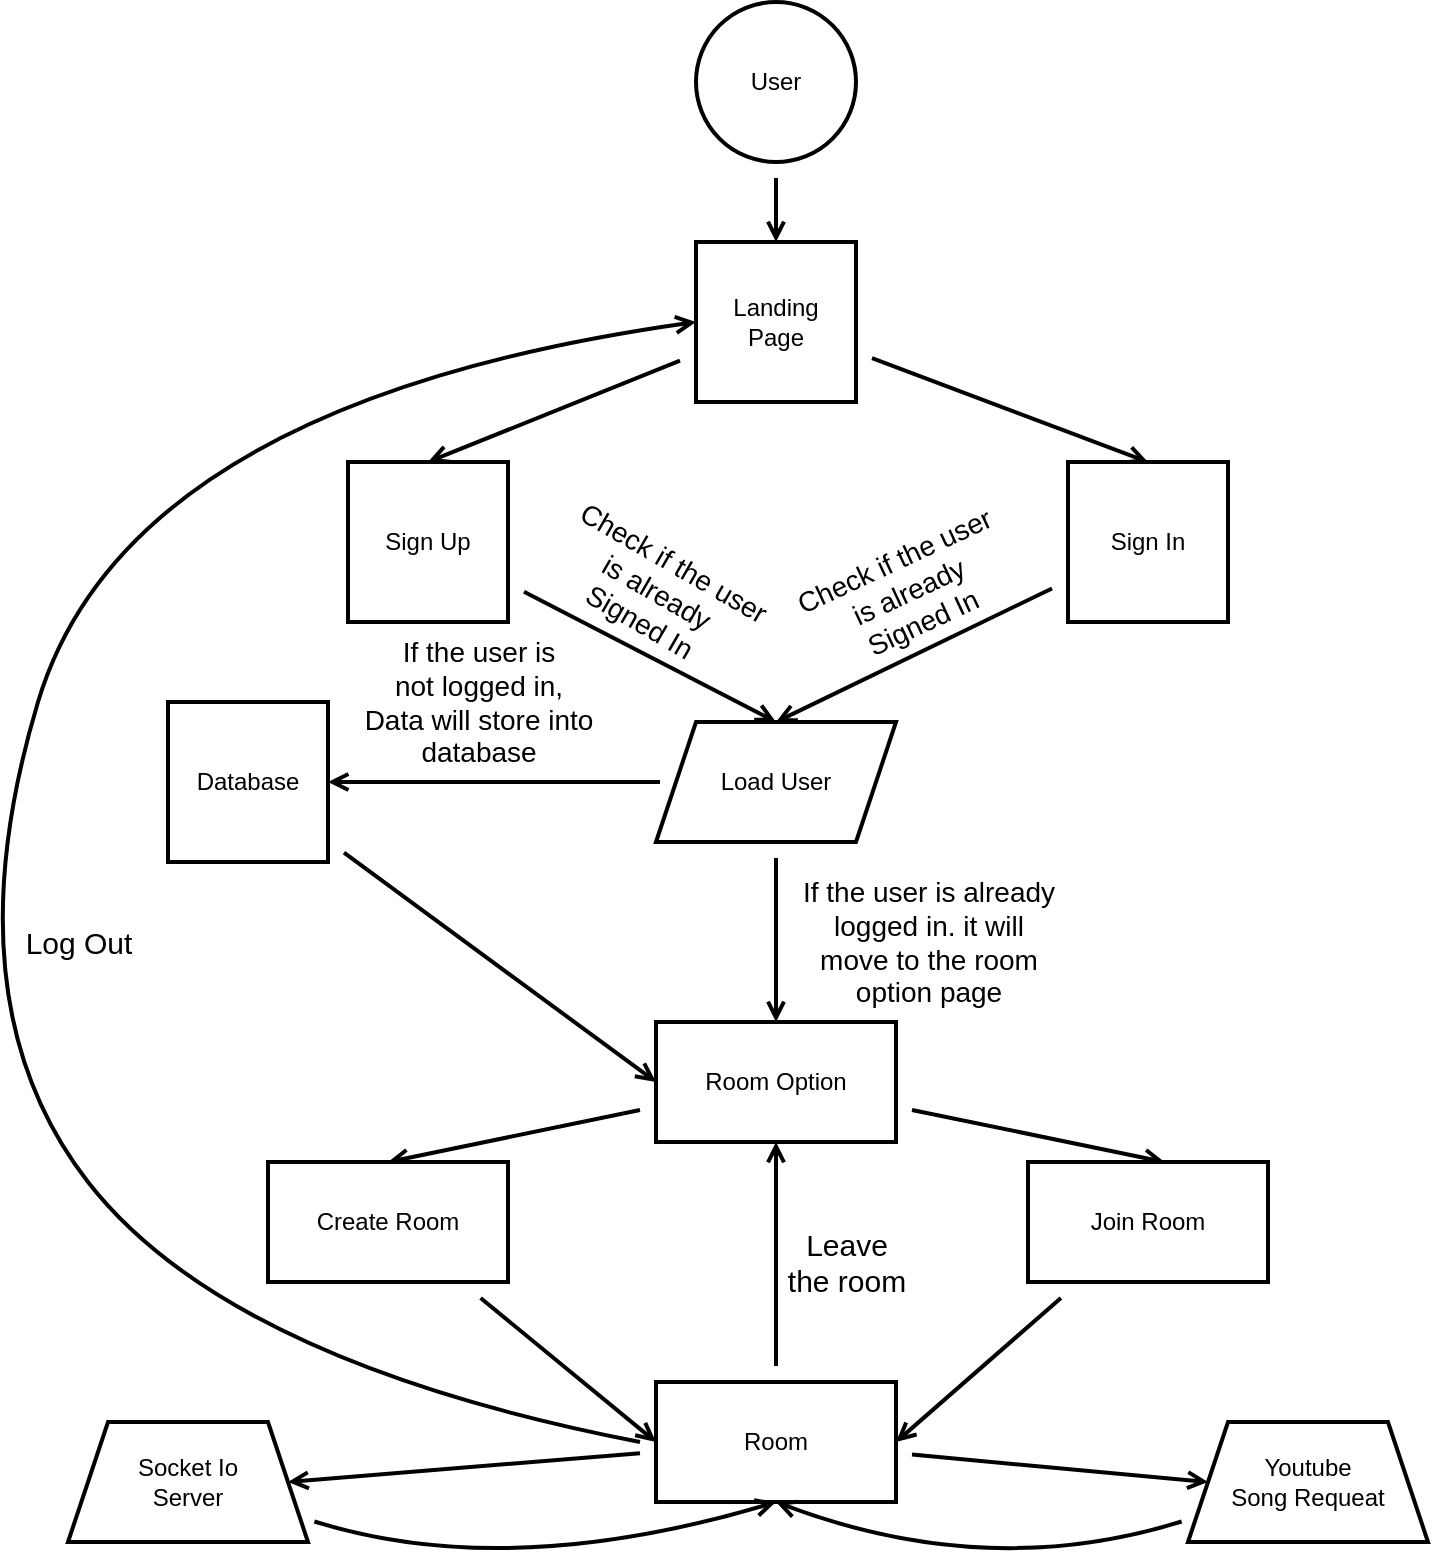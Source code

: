 <mxfile version="15.3.5" type="github"><diagram id="C5RBs43oDa-KdzZeNtuy" name="Page-1"><mxGraphModel dx="920" dy="540" grid="1" gridSize="10" guides="1" tooltips="1" connect="1" arrows="1" fold="1" page="1" pageScale="1" pageWidth="827" pageHeight="1169" math="0" shadow="0"><root><mxCell id="WIyWlLk6GJQsqaUBKTNV-0"/><mxCell id="WIyWlLk6GJQsqaUBKTNV-1" parent="WIyWlLk6GJQsqaUBKTNV-0"/><mxCell id="9pFQnFM1sr8g3nRltIac-3" style="edgeStyle=none;rounded=1;orthogonalLoop=1;jettySize=auto;html=1;entryX=0.5;entryY=0;entryDx=0;entryDy=0;endArrow=open;sourcePerimeterSpacing=8;targetPerimeterSpacing=8;strokeWidth=2;" edge="1" parent="WIyWlLk6GJQsqaUBKTNV-1" source="9pFQnFM1sr8g3nRltIac-0" target="9pFQnFM1sr8g3nRltIac-1"><mxGeometry relative="1" as="geometry"/></mxCell><mxCell id="9pFQnFM1sr8g3nRltIac-0" value="User" style="ellipse;whiteSpace=wrap;html=1;aspect=fixed;hachureGap=4;pointerEvents=0;strokeWidth=2;" vertex="1" parent="WIyWlLk6GJQsqaUBKTNV-1"><mxGeometry x="374" y="60" width="80" height="80" as="geometry"/></mxCell><mxCell id="9pFQnFM1sr8g3nRltIac-5" style="edgeStyle=none;rounded=1;orthogonalLoop=1;jettySize=auto;html=1;entryX=0.5;entryY=0;entryDx=0;entryDy=0;endArrow=open;sourcePerimeterSpacing=8;targetPerimeterSpacing=8;strokeWidth=2;" edge="1" parent="WIyWlLk6GJQsqaUBKTNV-1" source="9pFQnFM1sr8g3nRltIac-1" target="9pFQnFM1sr8g3nRltIac-6"><mxGeometry relative="1" as="geometry"><mxPoint x="570" y="350" as="targetPoint"/></mxGeometry></mxCell><mxCell id="9pFQnFM1sr8g3nRltIac-8" style="edgeStyle=none;rounded=1;orthogonalLoop=1;jettySize=auto;html=1;entryX=0.5;entryY=0;entryDx=0;entryDy=0;endArrow=open;sourcePerimeterSpacing=8;targetPerimeterSpacing=8;strokeWidth=2;" edge="1" parent="WIyWlLk6GJQsqaUBKTNV-1" source="9pFQnFM1sr8g3nRltIac-1" target="9pFQnFM1sr8g3nRltIac-7"><mxGeometry relative="1" as="geometry"/></mxCell><mxCell id="9pFQnFM1sr8g3nRltIac-1" value="&lt;div&gt;Landing &lt;br&gt;&lt;/div&gt;&lt;div&gt;Page&lt;/div&gt;" style="whiteSpace=wrap;html=1;aspect=fixed;hachureGap=4;pointerEvents=0;fillColor=default;strokeWidth=2;" vertex="1" parent="WIyWlLk6GJQsqaUBKTNV-1"><mxGeometry x="374" y="180" width="80" height="80" as="geometry"/></mxCell><mxCell id="9pFQnFM1sr8g3nRltIac-10" style="edgeStyle=none;rounded=1;orthogonalLoop=1;jettySize=auto;html=1;entryX=0.5;entryY=0;entryDx=0;entryDy=0;endArrow=open;sourcePerimeterSpacing=8;targetPerimeterSpacing=8;strokeWidth=2;" edge="1" parent="WIyWlLk6GJQsqaUBKTNV-1" source="9pFQnFM1sr8g3nRltIac-6" target="9pFQnFM1sr8g3nRltIac-9"><mxGeometry relative="1" as="geometry"><Array as="points"/></mxGeometry></mxCell><mxCell id="9pFQnFM1sr8g3nRltIac-6" value="Sign Up" style="whiteSpace=wrap;html=1;aspect=fixed;hachureGap=4;pointerEvents=0;strokeWidth=2;" vertex="1" parent="WIyWlLk6GJQsqaUBKTNV-1"><mxGeometry x="200" y="290" width="80" height="80" as="geometry"/></mxCell><mxCell id="9pFQnFM1sr8g3nRltIac-16" style="edgeStyle=none;rounded=1;orthogonalLoop=1;jettySize=auto;html=1;endArrow=open;sourcePerimeterSpacing=8;targetPerimeterSpacing=8;strokeWidth=2;entryX=0.5;entryY=0;entryDx=0;entryDy=0;" edge="1" parent="WIyWlLk6GJQsqaUBKTNV-1" source="9pFQnFM1sr8g3nRltIac-7" target="9pFQnFM1sr8g3nRltIac-9"><mxGeometry relative="1" as="geometry"><mxPoint x="414" y="410" as="targetPoint"/><Array as="points"/></mxGeometry></mxCell><mxCell id="9pFQnFM1sr8g3nRltIac-7" value="Sign In" style="whiteSpace=wrap;html=1;aspect=fixed;hachureGap=4;pointerEvents=0;strokeWidth=2;" vertex="1" parent="WIyWlLk6GJQsqaUBKTNV-1"><mxGeometry x="560" y="290" width="80" height="80" as="geometry"/></mxCell><mxCell id="9pFQnFM1sr8g3nRltIac-20" style="edgeStyle=none;rounded=1;orthogonalLoop=1;jettySize=auto;html=1;entryX=1;entryY=0.5;entryDx=0;entryDy=0;endArrow=open;sourcePerimeterSpacing=8;targetPerimeterSpacing=8;strokeWidth=2;" edge="1" parent="WIyWlLk6GJQsqaUBKTNV-1" source="9pFQnFM1sr8g3nRltIac-9" target="9pFQnFM1sr8g3nRltIac-11"><mxGeometry relative="1" as="geometry"/></mxCell><mxCell id="9pFQnFM1sr8g3nRltIac-23" style="edgeStyle=none;rounded=1;orthogonalLoop=1;jettySize=auto;html=1;entryX=0.5;entryY=0;entryDx=0;entryDy=0;endArrow=open;sourcePerimeterSpacing=8;targetPerimeterSpacing=8;strokeWidth=2;" edge="1" parent="WIyWlLk6GJQsqaUBKTNV-1" source="9pFQnFM1sr8g3nRltIac-9" target="9pFQnFM1sr8g3nRltIac-21"><mxGeometry relative="1" as="geometry"/></mxCell><mxCell id="9pFQnFM1sr8g3nRltIac-9" value="Load User" style="shape=parallelogram;perimeter=parallelogramPerimeter;whiteSpace=wrap;html=1;fixedSize=1;hachureGap=4;pointerEvents=0;strokeWidth=2;" vertex="1" parent="WIyWlLk6GJQsqaUBKTNV-1"><mxGeometry x="354" y="420" width="120" height="60" as="geometry"/></mxCell><mxCell id="9pFQnFM1sr8g3nRltIac-22" style="edgeStyle=none;rounded=1;orthogonalLoop=1;jettySize=auto;html=1;entryX=0;entryY=0.5;entryDx=0;entryDy=0;endArrow=open;sourcePerimeterSpacing=8;targetPerimeterSpacing=8;strokeWidth=2;" edge="1" parent="WIyWlLk6GJQsqaUBKTNV-1" source="9pFQnFM1sr8g3nRltIac-11" target="9pFQnFM1sr8g3nRltIac-21"><mxGeometry relative="1" as="geometry"><Array as="points"/></mxGeometry></mxCell><mxCell id="9pFQnFM1sr8g3nRltIac-11" value="Database" style="whiteSpace=wrap;html=1;aspect=fixed;hachureGap=4;pointerEvents=0;strokeWidth=2;" vertex="1" parent="WIyWlLk6GJQsqaUBKTNV-1"><mxGeometry x="110" y="410" width="80" height="80" as="geometry"/></mxCell><mxCell id="9pFQnFM1sr8g3nRltIac-26" style="edgeStyle=none;rounded=1;orthogonalLoop=1;jettySize=auto;html=1;entryX=0.5;entryY=0;entryDx=0;entryDy=0;endArrow=open;sourcePerimeterSpacing=8;targetPerimeterSpacing=8;strokeWidth=2;" edge="1" parent="WIyWlLk6GJQsqaUBKTNV-1" source="9pFQnFM1sr8g3nRltIac-21" target="9pFQnFM1sr8g3nRltIac-24"><mxGeometry relative="1" as="geometry"><Array as="points"/></mxGeometry></mxCell><mxCell id="9pFQnFM1sr8g3nRltIac-27" style="edgeStyle=none;rounded=1;orthogonalLoop=1;jettySize=auto;html=1;entryX=0.569;entryY=0;entryDx=0;entryDy=0;entryPerimeter=0;endArrow=open;sourcePerimeterSpacing=8;targetPerimeterSpacing=8;strokeWidth=2;" edge="1" parent="WIyWlLk6GJQsqaUBKTNV-1" source="9pFQnFM1sr8g3nRltIac-21" target="9pFQnFM1sr8g3nRltIac-25"><mxGeometry relative="1" as="geometry"><Array as="points"/></mxGeometry></mxCell><mxCell id="9pFQnFM1sr8g3nRltIac-21" value="Room Option" style="whiteSpace=wrap;html=1;hachureGap=4;pointerEvents=0;strokeWidth=2;" vertex="1" parent="WIyWlLk6GJQsqaUBKTNV-1"><mxGeometry x="354" y="570" width="120" height="60" as="geometry"/></mxCell><mxCell id="9pFQnFM1sr8g3nRltIac-29" style="edgeStyle=none;rounded=1;orthogonalLoop=1;jettySize=auto;html=1;entryX=0;entryY=0.5;entryDx=0;entryDy=0;endArrow=open;sourcePerimeterSpacing=8;targetPerimeterSpacing=8;strokeWidth=2;" edge="1" parent="WIyWlLk6GJQsqaUBKTNV-1" source="9pFQnFM1sr8g3nRltIac-24" target="9pFQnFM1sr8g3nRltIac-28"><mxGeometry relative="1" as="geometry"/></mxCell><mxCell id="9pFQnFM1sr8g3nRltIac-24" value="Create Room" style="whiteSpace=wrap;html=1;hachureGap=4;pointerEvents=0;strokeWidth=2;" vertex="1" parent="WIyWlLk6GJQsqaUBKTNV-1"><mxGeometry x="160" y="640" width="120" height="60" as="geometry"/></mxCell><mxCell id="9pFQnFM1sr8g3nRltIac-30" style="edgeStyle=none;rounded=1;orthogonalLoop=1;jettySize=auto;html=1;entryX=1;entryY=0.5;entryDx=0;entryDy=0;endArrow=open;sourcePerimeterSpacing=8;targetPerimeterSpacing=8;strokeWidth=2;" edge="1" parent="WIyWlLk6GJQsqaUBKTNV-1" source="9pFQnFM1sr8g3nRltIac-25" target="9pFQnFM1sr8g3nRltIac-28"><mxGeometry relative="1" as="geometry"/></mxCell><mxCell id="9pFQnFM1sr8g3nRltIac-25" value="Join Room" style="whiteSpace=wrap;html=1;hachureGap=4;pointerEvents=0;strokeWidth=2;" vertex="1" parent="WIyWlLk6GJQsqaUBKTNV-1"><mxGeometry x="540" y="640" width="120" height="60" as="geometry"/></mxCell><mxCell id="9pFQnFM1sr8g3nRltIac-33" style="edgeStyle=none;rounded=1;orthogonalLoop=1;jettySize=auto;html=1;entryX=1;entryY=0.5;entryDx=0;entryDy=0;endArrow=open;sourcePerimeterSpacing=8;targetPerimeterSpacing=8;strokeWidth=2;" edge="1" parent="WIyWlLk6GJQsqaUBKTNV-1" source="9pFQnFM1sr8g3nRltIac-28" target="9pFQnFM1sr8g3nRltIac-32"><mxGeometry relative="1" as="geometry"/></mxCell><mxCell id="9pFQnFM1sr8g3nRltIac-36" style="edgeStyle=none;rounded=1;orthogonalLoop=1;jettySize=auto;html=1;entryX=0;entryY=0.5;entryDx=0;entryDy=0;endArrow=open;sourcePerimeterSpacing=8;targetPerimeterSpacing=8;strokeWidth=2;" edge="1" parent="WIyWlLk6GJQsqaUBKTNV-1" source="9pFQnFM1sr8g3nRltIac-28" target="9pFQnFM1sr8g3nRltIac-35"><mxGeometry relative="1" as="geometry"/></mxCell><mxCell id="9pFQnFM1sr8g3nRltIac-38" style="edgeStyle=none;rounded=1;orthogonalLoop=1;jettySize=auto;html=1;entryX=0.5;entryY=1;entryDx=0;entryDy=0;endArrow=open;sourcePerimeterSpacing=8;targetPerimeterSpacing=8;strokeWidth=2;" edge="1" parent="WIyWlLk6GJQsqaUBKTNV-1" source="9pFQnFM1sr8g3nRltIac-28" target="9pFQnFM1sr8g3nRltIac-21"><mxGeometry relative="1" as="geometry"/></mxCell><mxCell id="9pFQnFM1sr8g3nRltIac-39" style="edgeStyle=none;orthogonalLoop=1;jettySize=auto;html=1;entryX=0;entryY=0.5;entryDx=0;entryDy=0;endArrow=open;sourcePerimeterSpacing=8;targetPerimeterSpacing=8;strokeWidth=2;curved=1;" edge="1" parent="WIyWlLk6GJQsqaUBKTNV-1" target="9pFQnFM1sr8g3nRltIac-1"><mxGeometry relative="1" as="geometry"><mxPoint x="346" y="780" as="sourcePoint"/><Array as="points"><mxPoint x="140" y="740"/><mxPoint y="560"/><mxPoint x="90" y="260"/></Array></mxGeometry></mxCell><mxCell id="9pFQnFM1sr8g3nRltIac-28" value="Room" style="whiteSpace=wrap;html=1;hachureGap=4;pointerEvents=0;strokeWidth=2;" vertex="1" parent="WIyWlLk6GJQsqaUBKTNV-1"><mxGeometry x="354" y="750" width="120" height="60" as="geometry"/></mxCell><mxCell id="9pFQnFM1sr8g3nRltIac-34" style="edgeStyle=none;orthogonalLoop=1;jettySize=auto;html=1;entryX=0.5;entryY=1;entryDx=0;entryDy=0;endArrow=open;sourcePerimeterSpacing=8;targetPerimeterSpacing=8;strokeWidth=2;curved=1;" edge="1" parent="WIyWlLk6GJQsqaUBKTNV-1" source="9pFQnFM1sr8g3nRltIac-32" target="9pFQnFM1sr8g3nRltIac-28"><mxGeometry relative="1" as="geometry"><Array as="points"><mxPoint x="280" y="850"/></Array></mxGeometry></mxCell><mxCell id="9pFQnFM1sr8g3nRltIac-32" value="&lt;div&gt;Socket Io&lt;/div&gt;&lt;div&gt;Server&lt;br&gt;&lt;/div&gt;" style="shape=trapezoid;perimeter=trapezoidPerimeter;whiteSpace=wrap;html=1;fixedSize=1;hachureGap=4;pointerEvents=0;strokeWidth=2;" vertex="1" parent="WIyWlLk6GJQsqaUBKTNV-1"><mxGeometry x="60" y="770" width="120" height="60" as="geometry"/></mxCell><mxCell id="9pFQnFM1sr8g3nRltIac-37" style="edgeStyle=none;orthogonalLoop=1;jettySize=auto;html=1;entryX=0.5;entryY=1;entryDx=0;entryDy=0;endArrow=open;sourcePerimeterSpacing=8;targetPerimeterSpacing=8;strokeWidth=2;curved=1;" edge="1" parent="WIyWlLk6GJQsqaUBKTNV-1" source="9pFQnFM1sr8g3nRltIac-35" target="9pFQnFM1sr8g3nRltIac-28"><mxGeometry relative="1" as="geometry"><Array as="points"><mxPoint x="520" y="850"/></Array></mxGeometry></mxCell><mxCell id="9pFQnFM1sr8g3nRltIac-35" value="&lt;div&gt;Youtube&lt;/div&gt;&lt;div&gt;Song Requeat&lt;br&gt;&lt;/div&gt;" style="shape=trapezoid;perimeter=trapezoidPerimeter;whiteSpace=wrap;html=1;fixedSize=1;hachureGap=4;pointerEvents=0;strokeWidth=2;" vertex="1" parent="WIyWlLk6GJQsqaUBKTNV-1"><mxGeometry x="620" y="770" width="120" height="60" as="geometry"/></mxCell><mxCell id="9pFQnFM1sr8g3nRltIac-40" value="&lt;div&gt;&lt;font style=&quot;font-size: 14px&quot;&gt;Check if the user &lt;br&gt;&lt;/font&gt;&lt;/div&gt;&lt;div&gt;&lt;font style=&quot;font-size: 14px&quot;&gt;is already&lt;/font&gt;&lt;/div&gt;&lt;div&gt;&lt;font style=&quot;font-size: 14px&quot;&gt; Signed In&lt;/font&gt;&lt;/div&gt;" style="text;html=1;align=center;verticalAlign=middle;resizable=0;points=[];autosize=1;strokeColor=none;fillColor=none;rotation=30;" vertex="1" parent="WIyWlLk6GJQsqaUBKTNV-1"><mxGeometry x="294" y="330" width="120" height="50" as="geometry"/></mxCell><mxCell id="9pFQnFM1sr8g3nRltIac-42" value="&lt;div&gt;&lt;font style=&quot;font-size: 14px&quot;&gt;Check if the user &lt;br&gt;&lt;/font&gt;&lt;/div&gt;&lt;div&gt;&lt;font style=&quot;font-size: 14px&quot;&gt;is already&lt;/font&gt;&lt;/div&gt;&lt;div&gt;&lt;font style=&quot;font-size: 14px&quot;&gt; Signed In&lt;/font&gt;&lt;/div&gt;" style="text;html=1;align=center;verticalAlign=middle;resizable=0;points=[];autosize=1;strokeColor=none;fillColor=none;rotation=-25;" vertex="1" parent="WIyWlLk6GJQsqaUBKTNV-1"><mxGeometry x="420" y="330" width="120" height="50" as="geometry"/></mxCell><mxCell id="9pFQnFM1sr8g3nRltIac-43" value="&lt;div style=&quot;font-size: 14px&quot;&gt;&lt;font style=&quot;font-size: 14px&quot;&gt;If the user is &lt;br&gt;&lt;/font&gt;&lt;/div&gt;&lt;div style=&quot;font-size: 14px&quot;&gt;&lt;font style=&quot;font-size: 14px&quot;&gt;not logged in,&lt;/font&gt;&lt;/div&gt;&lt;div style=&quot;font-size: 14px&quot;&gt;&lt;font style=&quot;font-size: 14px&quot;&gt;Data will store into &lt;br&gt;&lt;/font&gt;&lt;/div&gt;&lt;div style=&quot;font-size: 14px&quot;&gt;&lt;font style=&quot;font-size: 14px&quot;&gt;database&lt;br&gt;&lt;/font&gt;&lt;/div&gt;" style="text;html=1;align=center;verticalAlign=middle;resizable=0;points=[];autosize=1;strokeColor=none;fillColor=none;rotation=0;" vertex="1" parent="WIyWlLk6GJQsqaUBKTNV-1"><mxGeometry x="200" y="380" width="130" height="60" as="geometry"/></mxCell><mxCell id="9pFQnFM1sr8g3nRltIac-44" value="&lt;div style=&quot;font-size: 14px&quot;&gt;&lt;font style=&quot;font-size: 14px&quot;&gt;If the user is already&lt;/font&gt;&lt;/div&gt;&lt;div style=&quot;font-size: 14px&quot;&gt;&lt;font style=&quot;font-size: 14px&quot;&gt;logged in. it will &lt;br&gt;&lt;/font&gt;&lt;/div&gt;&lt;div style=&quot;font-size: 14px&quot;&gt;&lt;font style=&quot;font-size: 14px&quot;&gt;move to the room&lt;/font&gt;&lt;/div&gt;&lt;div style=&quot;font-size: 14px&quot;&gt;&lt;font style=&quot;font-size: 14px&quot;&gt;option page&lt;br&gt;&lt;/font&gt;&lt;/div&gt;" style="text;html=1;align=center;verticalAlign=middle;resizable=0;points=[];autosize=1;strokeColor=none;fillColor=none;rotation=0;" vertex="1" parent="WIyWlLk6GJQsqaUBKTNV-1"><mxGeometry x="420" y="500" width="140" height="60" as="geometry"/></mxCell><mxCell id="9pFQnFM1sr8g3nRltIac-45" value="&lt;div&gt;&lt;font style=&quot;font-size: 15px&quot;&gt;Leave &lt;br&gt;&lt;/font&gt;&lt;/div&gt;&lt;div&gt;&lt;font style=&quot;font-size: 15px&quot;&gt;the room&lt;/font&gt;&lt;/div&gt;" style="text;html=1;align=center;verticalAlign=middle;resizable=0;points=[];autosize=1;strokeColor=none;fillColor=none;rotation=0;" vertex="1" parent="WIyWlLk6GJQsqaUBKTNV-1"><mxGeometry x="414" y="670" width="70" height="40" as="geometry"/></mxCell><mxCell id="9pFQnFM1sr8g3nRltIac-46" value="&lt;font style=&quot;font-size: 15px&quot;&gt;Log Out&lt;br&gt;&lt;/font&gt;" style="text;html=1;align=center;verticalAlign=middle;resizable=0;points=[];autosize=1;strokeColor=none;fillColor=none;rotation=0;" vertex="1" parent="WIyWlLk6GJQsqaUBKTNV-1"><mxGeometry x="30" y="520" width="70" height="20" as="geometry"/></mxCell></root></mxGraphModel></diagram></mxfile>